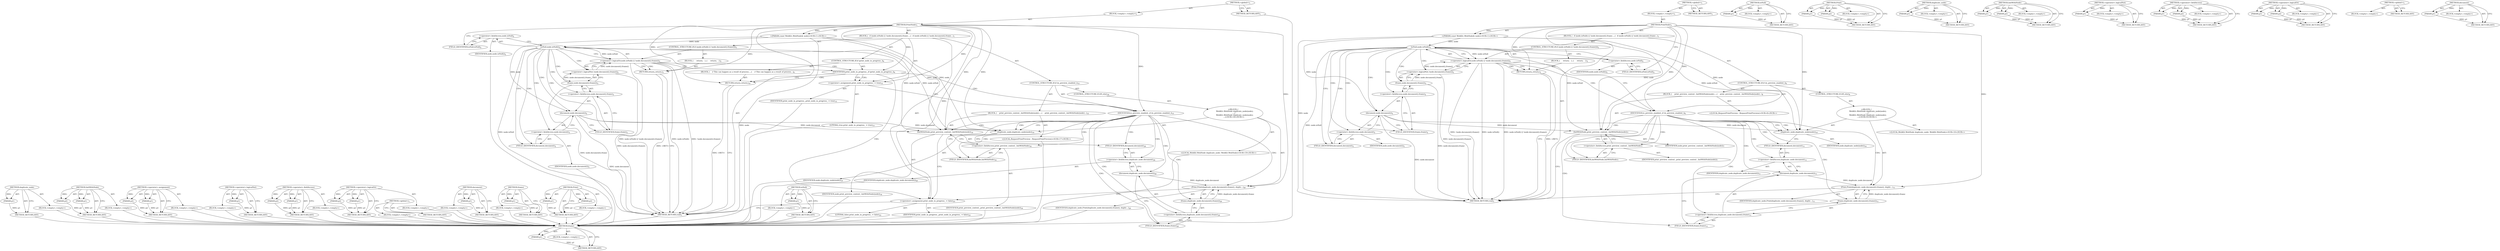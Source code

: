digraph "document" {
vulnerable_87 [label=<(METHOD,frame)>];
vulnerable_88 [label=<(PARAM,p1)>];
vulnerable_89 [label=<(BLOCK,&lt;empty&gt;,&lt;empty&gt;)>];
vulnerable_90 [label=<(METHOD_RETURN,ANY)>];
vulnerable_6 [label=<(METHOD,&lt;global&gt;)<SUB>1</SUB>>];
vulnerable_7 [label=<(BLOCK,&lt;empty&gt;,&lt;empty&gt;)<SUB>1</SUB>>];
vulnerable_8 [label=<(METHOD,PrintNode)<SUB>1</SUB>>];
vulnerable_9 [label="<(PARAM,const WebKit::WebNode&amp; node)<SUB>1</SUB>>"];
vulnerable_10 [label=<(BLOCK,{
  if (node.isNull() || !node.document().frame...,{
  if (node.isNull() || !node.document().frame...)<SUB>1</SUB>>];
vulnerable_11 [label=<(CONTROL_STRUCTURE,IF,if (node.isNull() || !node.document().frame()))<SUB>2</SUB>>];
vulnerable_12 [label=<(&lt;operator&gt;.logicalOr,node.isNull() || !node.document().frame())<SUB>2</SUB>>];
vulnerable_13 [label=<(isNull,node.isNull())<SUB>2</SUB>>];
vulnerable_14 [label=<(&lt;operator&gt;.fieldAccess,node.isNull)<SUB>2</SUB>>];
vulnerable_15 [label=<(IDENTIFIER,node,node.isNull())<SUB>2</SUB>>];
vulnerable_16 [label=<(FIELD_IDENTIFIER,isNull,isNull)<SUB>2</SUB>>];
vulnerable_17 [label=<(&lt;operator&gt;.logicalNot,!node.document().frame())<SUB>2</SUB>>];
vulnerable_18 [label=<(frame,node.document().frame())<SUB>2</SUB>>];
vulnerable_19 [label=<(&lt;operator&gt;.fieldAccess,node.document().frame)<SUB>2</SUB>>];
vulnerable_20 [label=<(document,node.document())<SUB>2</SUB>>];
vulnerable_21 [label=<(&lt;operator&gt;.fieldAccess,node.document)<SUB>2</SUB>>];
vulnerable_22 [label=<(IDENTIFIER,node,node.document())<SUB>2</SUB>>];
vulnerable_23 [label=<(FIELD_IDENTIFIER,document,document)<SUB>2</SUB>>];
vulnerable_24 [label=<(FIELD_IDENTIFIER,frame,frame)<SUB>2</SUB>>];
vulnerable_25 [label=<(BLOCK,{
     return;
   },{
     return;
   })<SUB>2</SUB>>];
vulnerable_26 [label=<(RETURN,return;,return;)<SUB>3</SUB>>];
vulnerable_27 [label=<(CONTROL_STRUCTURE,IF,if (is_preview_enabled_))<SUB>6</SUB>>];
vulnerable_28 [label=<(IDENTIFIER,is_preview_enabled_,if (is_preview_enabled_))<SUB>6</SUB>>];
vulnerable_29 [label=<(BLOCK,{
    print_preview_context_.InitWithNode(node)...,{
    print_preview_context_.InitWithNode(node)...)<SUB>6</SUB>>];
vulnerable_30 [label=<(InitWithNode,print_preview_context_.InitWithNode(node))<SUB>7</SUB>>];
vulnerable_31 [label=<(&lt;operator&gt;.fieldAccess,print_preview_context_.InitWithNode)<SUB>7</SUB>>];
vulnerable_32 [label=<(IDENTIFIER,print_preview_context_,print_preview_context_.InitWithNode(node))<SUB>7</SUB>>];
vulnerable_33 [label=<(FIELD_IDENTIFIER,InitWithNode,InitWithNode)<SUB>7</SUB>>];
vulnerable_34 [label=<(IDENTIFIER,node,print_preview_context_.InitWithNode(node))<SUB>7</SUB>>];
vulnerable_35 [label="<(LOCAL,RequestPrintPreview : RequestPrintPreview)<SUB>8</SUB>>"];
vulnerable_36 [label=<(CONTROL_STRUCTURE,ELSE,else)<SUB>9</SUB>>];
vulnerable_37 [label="<(BLOCK,{
     WebKit::WebNode duplicate_node(node);
  ...,{
     WebKit::WebNode duplicate_node(node);
  ...)<SUB>9</SUB>>"];
vulnerable_38 [label="<(LOCAL,WebKit.WebNode duplicate_node: WebKit.WebNode)<SUB>10</SUB>>"];
vulnerable_39 [label=<(duplicate_node,duplicate_node(node))<SUB>10</SUB>>];
vulnerable_40 [label=<(IDENTIFIER,node,duplicate_node(node))<SUB>10</SUB>>];
vulnerable_41 [label=<(Print,Print(duplicate_node.document().frame(), duplic...)<SUB>11</SUB>>];
vulnerable_42 [label=<(frame,duplicate_node.document().frame())<SUB>11</SUB>>];
vulnerable_43 [label=<(&lt;operator&gt;.fieldAccess,duplicate_node.document().frame)<SUB>11</SUB>>];
vulnerable_44 [label=<(document,duplicate_node.document())<SUB>11</SUB>>];
vulnerable_45 [label=<(&lt;operator&gt;.fieldAccess,duplicate_node.document)<SUB>11</SUB>>];
vulnerable_46 [label=<(IDENTIFIER,duplicate_node,duplicate_node.document())<SUB>11</SUB>>];
vulnerable_47 [label=<(FIELD_IDENTIFIER,document,document)<SUB>11</SUB>>];
vulnerable_48 [label=<(FIELD_IDENTIFIER,frame,frame)<SUB>11</SUB>>];
vulnerable_49 [label=<(IDENTIFIER,duplicate_node,Print(duplicate_node.document().frame(), duplic...)<SUB>11</SUB>>];
vulnerable_50 [label=<(METHOD_RETURN,void)<SUB>1</SUB>>];
vulnerable_52 [label=<(METHOD_RETURN,ANY)<SUB>1</SUB>>];
vulnerable_74 [label=<(METHOD,isNull)>];
vulnerable_75 [label=<(PARAM,p1)>];
vulnerable_76 [label=<(BLOCK,&lt;empty&gt;,&lt;empty&gt;)>];
vulnerable_77 [label=<(METHOD_RETURN,ANY)>];
vulnerable_104 [label=<(METHOD,Print)>];
vulnerable_105 [label=<(PARAM,p1)>];
vulnerable_106 [label=<(PARAM,p2)>];
vulnerable_107 [label=<(BLOCK,&lt;empty&gt;,&lt;empty&gt;)>];
vulnerable_108 [label=<(METHOD_RETURN,ANY)>];
vulnerable_100 [label=<(METHOD,duplicate_node)>];
vulnerable_101 [label=<(PARAM,p1)>];
vulnerable_102 [label=<(BLOCK,&lt;empty&gt;,&lt;empty&gt;)>];
vulnerable_103 [label=<(METHOD_RETURN,ANY)>];
vulnerable_95 [label=<(METHOD,InitWithNode)>];
vulnerable_96 [label=<(PARAM,p1)>];
vulnerable_97 [label=<(PARAM,p2)>];
vulnerable_98 [label=<(BLOCK,&lt;empty&gt;,&lt;empty&gt;)>];
vulnerable_99 [label=<(METHOD_RETURN,ANY)>];
vulnerable_83 [label=<(METHOD,&lt;operator&gt;.logicalNot)>];
vulnerable_84 [label=<(PARAM,p1)>];
vulnerable_85 [label=<(BLOCK,&lt;empty&gt;,&lt;empty&gt;)>];
vulnerable_86 [label=<(METHOD_RETURN,ANY)>];
vulnerable_78 [label=<(METHOD,&lt;operator&gt;.fieldAccess)>];
vulnerable_79 [label=<(PARAM,p1)>];
vulnerable_80 [label=<(PARAM,p2)>];
vulnerable_81 [label=<(BLOCK,&lt;empty&gt;,&lt;empty&gt;)>];
vulnerable_82 [label=<(METHOD_RETURN,ANY)>];
vulnerable_69 [label=<(METHOD,&lt;operator&gt;.logicalOr)>];
vulnerable_70 [label=<(PARAM,p1)>];
vulnerable_71 [label=<(PARAM,p2)>];
vulnerable_72 [label=<(BLOCK,&lt;empty&gt;,&lt;empty&gt;)>];
vulnerable_73 [label=<(METHOD_RETURN,ANY)>];
vulnerable_63 [label=<(METHOD,&lt;global&gt;)<SUB>1</SUB>>];
vulnerable_64 [label=<(BLOCK,&lt;empty&gt;,&lt;empty&gt;)>];
vulnerable_65 [label=<(METHOD_RETURN,ANY)>];
vulnerable_91 [label=<(METHOD,document)>];
vulnerable_92 [label=<(PARAM,p1)>];
vulnerable_93 [label=<(BLOCK,&lt;empty&gt;,&lt;empty&gt;)>];
vulnerable_94 [label=<(METHOD_RETURN,ANY)>];
fixed_99 [label=<(METHOD,frame)>];
fixed_100 [label=<(PARAM,p1)>];
fixed_101 [label=<(BLOCK,&lt;empty&gt;,&lt;empty&gt;)>];
fixed_102 [label=<(METHOD_RETURN,ANY)>];
fixed_121 [label=<(METHOD,Print)>];
fixed_122 [label=<(PARAM,p1)>];
fixed_123 [label=<(PARAM,p2)>];
fixed_124 [label=<(BLOCK,&lt;empty&gt;,&lt;empty&gt;)>];
fixed_125 [label=<(METHOD_RETURN,ANY)>];
fixed_6 [label=<(METHOD,&lt;global&gt;)<SUB>1</SUB>>];
fixed_7 [label=<(BLOCK,&lt;empty&gt;,&lt;empty&gt;)<SUB>1</SUB>>];
fixed_8 [label=<(METHOD,PrintNode)<SUB>1</SUB>>];
fixed_9 [label="<(PARAM,const WebKit::WebNode&amp; node)<SUB>1</SUB>>"];
fixed_10 [label=<(BLOCK,{
  if (node.isNull() || !node.document().frame...,{
  if (node.isNull() || !node.document().frame...)<SUB>1</SUB>>];
fixed_11 [label=<(CONTROL_STRUCTURE,IF,if (node.isNull() || !node.document().frame()))<SUB>2</SUB>>];
fixed_12 [label=<(&lt;operator&gt;.logicalOr,node.isNull() || !node.document().frame())<SUB>2</SUB>>];
fixed_13 [label=<(isNull,node.isNull())<SUB>2</SUB>>];
fixed_14 [label=<(&lt;operator&gt;.fieldAccess,node.isNull)<SUB>2</SUB>>];
fixed_15 [label=<(IDENTIFIER,node,node.isNull())<SUB>2</SUB>>];
fixed_16 [label=<(FIELD_IDENTIFIER,isNull,isNull)<SUB>2</SUB>>];
fixed_17 [label=<(&lt;operator&gt;.logicalNot,!node.document().frame())<SUB>2</SUB>>];
fixed_18 [label=<(frame,node.document().frame())<SUB>2</SUB>>];
fixed_19 [label=<(&lt;operator&gt;.fieldAccess,node.document().frame)<SUB>2</SUB>>];
fixed_20 [label=<(document,node.document())<SUB>2</SUB>>];
fixed_21 [label=<(&lt;operator&gt;.fieldAccess,node.document)<SUB>2</SUB>>];
fixed_22 [label=<(IDENTIFIER,node,node.document())<SUB>2</SUB>>];
fixed_23 [label=<(FIELD_IDENTIFIER,document,document)<SUB>2</SUB>>];
fixed_24 [label=<(FIELD_IDENTIFIER,frame,frame)<SUB>2</SUB>>];
fixed_25 [label=<(BLOCK,{
     return;
   },{
     return;
   })<SUB>2</SUB>>];
fixed_26 [label=<(RETURN,return;,return;)<SUB>3</SUB>>];
fixed_27 [label=<(CONTROL_STRUCTURE,IF,if (print_node_in_progress_))<SUB>6</SUB>>];
fixed_28 [label=<(IDENTIFIER,print_node_in_progress_,if (print_node_in_progress_))<SUB>6</SUB>>];
fixed_29 [label=<(BLOCK,{
    // This can happen as a result of process...,{
    // This can happen as a result of process...)<SUB>6</SUB>>];
fixed_30 [label=<(RETURN,return;,return;)<SUB>10</SUB>>];
fixed_31 [label=<(&lt;operator&gt;.assignment,print_node_in_progress_ = true)<SUB>13</SUB>>];
fixed_32 [label=<(IDENTIFIER,print_node_in_progress_,print_node_in_progress_ = true)<SUB>13</SUB>>];
fixed_33 [label=<(LITERAL,true,print_node_in_progress_ = true)<SUB>13</SUB>>];
fixed_34 [label=<(CONTROL_STRUCTURE,IF,if (is_preview_enabled_))<SUB>15</SUB>>];
fixed_35 [label=<(IDENTIFIER,is_preview_enabled_,if (is_preview_enabled_))<SUB>15</SUB>>];
fixed_36 [label=<(BLOCK,{
    print_preview_context_.InitWithNode(node)...,{
    print_preview_context_.InitWithNode(node)...)<SUB>15</SUB>>];
fixed_37 [label=<(InitWithNode,print_preview_context_.InitWithNode(node))<SUB>16</SUB>>];
fixed_38 [label=<(&lt;operator&gt;.fieldAccess,print_preview_context_.InitWithNode)<SUB>16</SUB>>];
fixed_39 [label=<(IDENTIFIER,print_preview_context_,print_preview_context_.InitWithNode(node))<SUB>16</SUB>>];
fixed_40 [label=<(FIELD_IDENTIFIER,InitWithNode,InitWithNode)<SUB>16</SUB>>];
fixed_41 [label=<(IDENTIFIER,node,print_preview_context_.InitWithNode(node))<SUB>16</SUB>>];
fixed_42 [label="<(LOCAL,RequestPrintPreview : RequestPrintPreview)<SUB>17</SUB>>"];
fixed_43 [label=<(CONTROL_STRUCTURE,ELSE,else)<SUB>18</SUB>>];
fixed_44 [label="<(BLOCK,{
     WebKit::WebNode duplicate_node(node);
  ...,{
     WebKit::WebNode duplicate_node(node);
  ...)<SUB>18</SUB>>"];
fixed_45 [label="<(LOCAL,WebKit.WebNode duplicate_node: WebKit.WebNode)<SUB>19</SUB>>"];
fixed_46 [label=<(duplicate_node,duplicate_node(node))<SUB>19</SUB>>];
fixed_47 [label=<(IDENTIFIER,node,duplicate_node(node))<SUB>19</SUB>>];
fixed_48 [label=<(Print,Print(duplicate_node.document().frame(), duplic...)<SUB>20</SUB>>];
fixed_49 [label=<(frame,duplicate_node.document().frame())<SUB>20</SUB>>];
fixed_50 [label=<(&lt;operator&gt;.fieldAccess,duplicate_node.document().frame)<SUB>20</SUB>>];
fixed_51 [label=<(document,duplicate_node.document())<SUB>20</SUB>>];
fixed_52 [label=<(&lt;operator&gt;.fieldAccess,duplicate_node.document)<SUB>20</SUB>>];
fixed_53 [label=<(IDENTIFIER,duplicate_node,duplicate_node.document())<SUB>20</SUB>>];
fixed_54 [label=<(FIELD_IDENTIFIER,document,document)<SUB>20</SUB>>];
fixed_55 [label=<(FIELD_IDENTIFIER,frame,frame)<SUB>20</SUB>>];
fixed_56 [label=<(IDENTIFIER,duplicate_node,Print(duplicate_node.document().frame(), duplic...)<SUB>20</SUB>>];
fixed_57 [label=<(&lt;operator&gt;.assignment,print_node_in_progress_ = false)<SUB>23</SUB>>];
fixed_58 [label=<(IDENTIFIER,print_node_in_progress_,print_node_in_progress_ = false)<SUB>23</SUB>>];
fixed_59 [label=<(LITERAL,false,print_node_in_progress_ = false)<SUB>23</SUB>>];
fixed_60 [label=<(METHOD_RETURN,void)<SUB>1</SUB>>];
fixed_62 [label=<(METHOD_RETURN,ANY)<SUB>1</SUB>>];
fixed_86 [label=<(METHOD,isNull)>];
fixed_87 [label=<(PARAM,p1)>];
fixed_88 [label=<(BLOCK,&lt;empty&gt;,&lt;empty&gt;)>];
fixed_89 [label=<(METHOD_RETURN,ANY)>];
fixed_117 [label=<(METHOD,duplicate_node)>];
fixed_118 [label=<(PARAM,p1)>];
fixed_119 [label=<(BLOCK,&lt;empty&gt;,&lt;empty&gt;)>];
fixed_120 [label=<(METHOD_RETURN,ANY)>];
fixed_112 [label=<(METHOD,InitWithNode)>];
fixed_113 [label=<(PARAM,p1)>];
fixed_114 [label=<(PARAM,p2)>];
fixed_115 [label=<(BLOCK,&lt;empty&gt;,&lt;empty&gt;)>];
fixed_116 [label=<(METHOD_RETURN,ANY)>];
fixed_107 [label=<(METHOD,&lt;operator&gt;.assignment)>];
fixed_108 [label=<(PARAM,p1)>];
fixed_109 [label=<(PARAM,p2)>];
fixed_110 [label=<(BLOCK,&lt;empty&gt;,&lt;empty&gt;)>];
fixed_111 [label=<(METHOD_RETURN,ANY)>];
fixed_95 [label=<(METHOD,&lt;operator&gt;.logicalNot)>];
fixed_96 [label=<(PARAM,p1)>];
fixed_97 [label=<(BLOCK,&lt;empty&gt;,&lt;empty&gt;)>];
fixed_98 [label=<(METHOD_RETURN,ANY)>];
fixed_90 [label=<(METHOD,&lt;operator&gt;.fieldAccess)>];
fixed_91 [label=<(PARAM,p1)>];
fixed_92 [label=<(PARAM,p2)>];
fixed_93 [label=<(BLOCK,&lt;empty&gt;,&lt;empty&gt;)>];
fixed_94 [label=<(METHOD_RETURN,ANY)>];
fixed_81 [label=<(METHOD,&lt;operator&gt;.logicalOr)>];
fixed_82 [label=<(PARAM,p1)>];
fixed_83 [label=<(PARAM,p2)>];
fixed_84 [label=<(BLOCK,&lt;empty&gt;,&lt;empty&gt;)>];
fixed_85 [label=<(METHOD_RETURN,ANY)>];
fixed_75 [label=<(METHOD,&lt;global&gt;)<SUB>1</SUB>>];
fixed_76 [label=<(BLOCK,&lt;empty&gt;,&lt;empty&gt;)>];
fixed_77 [label=<(METHOD_RETURN,ANY)>];
fixed_103 [label=<(METHOD,document)>];
fixed_104 [label=<(PARAM,p1)>];
fixed_105 [label=<(BLOCK,&lt;empty&gt;,&lt;empty&gt;)>];
fixed_106 [label=<(METHOD_RETURN,ANY)>];
vulnerable_87 -> vulnerable_88  [key=0, label="AST: "];
vulnerable_87 -> vulnerable_88  [key=1, label="DDG: "];
vulnerable_87 -> vulnerable_89  [key=0, label="AST: "];
vulnerable_87 -> vulnerable_90  [key=0, label="AST: "];
vulnerable_87 -> vulnerable_90  [key=1, label="CFG: "];
vulnerable_88 -> vulnerable_90  [key=0, label="DDG: p1"];
vulnerable_6 -> vulnerable_7  [key=0, label="AST: "];
vulnerable_6 -> vulnerable_52  [key=0, label="AST: "];
vulnerable_6 -> vulnerable_52  [key=1, label="CFG: "];
vulnerable_7 -> vulnerable_8  [key=0, label="AST: "];
vulnerable_8 -> vulnerable_9  [key=0, label="AST: "];
vulnerable_8 -> vulnerable_9  [key=1, label="DDG: "];
vulnerable_8 -> vulnerable_10  [key=0, label="AST: "];
vulnerable_8 -> vulnerable_50  [key=0, label="AST: "];
vulnerable_8 -> vulnerable_16  [key=0, label="CFG: "];
vulnerable_8 -> vulnerable_28  [key=0, label="DDG: "];
vulnerable_8 -> vulnerable_26  [key=0, label="DDG: "];
vulnerable_8 -> vulnerable_30  [key=0, label="DDG: "];
vulnerable_8 -> vulnerable_39  [key=0, label="DDG: "];
vulnerable_8 -> vulnerable_41  [key=0, label="DDG: "];
vulnerable_9 -> vulnerable_50  [key=0, label="DDG: node"];
vulnerable_9 -> vulnerable_13  [key=0, label="DDG: node"];
vulnerable_9 -> vulnerable_30  [key=0, label="DDG: node"];
vulnerable_9 -> vulnerable_39  [key=0, label="DDG: node"];
vulnerable_9 -> vulnerable_20  [key=0, label="DDG: node"];
vulnerable_10 -> vulnerable_11  [key=0, label="AST: "];
vulnerable_10 -> vulnerable_27  [key=0, label="AST: "];
vulnerable_11 -> vulnerable_12  [key=0, label="AST: "];
vulnerable_11 -> vulnerable_25  [key=0, label="AST: "];
vulnerable_12 -> vulnerable_13  [key=0, label="AST: "];
vulnerable_12 -> vulnerable_17  [key=0, label="AST: "];
vulnerable_12 -> vulnerable_26  [key=0, label="CFG: "];
vulnerable_12 -> vulnerable_26  [key=1, label="CDG: "];
vulnerable_12 -> vulnerable_28  [key=0, label="CFG: "];
vulnerable_12 -> vulnerable_28  [key=1, label="CDG: "];
vulnerable_12 -> vulnerable_50  [key=0, label="DDG: node.isNull()"];
vulnerable_12 -> vulnerable_50  [key=1, label="DDG: !node.document().frame()"];
vulnerable_12 -> vulnerable_50  [key=2, label="DDG: node.isNull() || !node.document().frame()"];
vulnerable_13 -> vulnerable_14  [key=0, label="AST: "];
vulnerable_13 -> vulnerable_12  [key=0, label="CFG: "];
vulnerable_13 -> vulnerable_12  [key=1, label="DDG: node.isNull"];
vulnerable_13 -> vulnerable_23  [key=0, label="CFG: "];
vulnerable_13 -> vulnerable_23  [key=1, label="CDG: "];
vulnerable_13 -> vulnerable_50  [key=0, label="DDG: node.isNull"];
vulnerable_13 -> vulnerable_30  [key=0, label="DDG: node.isNull"];
vulnerable_13 -> vulnerable_39  [key=0, label="DDG: node.isNull"];
vulnerable_13 -> vulnerable_24  [key=0, label="CDG: "];
vulnerable_13 -> vulnerable_17  [key=0, label="CDG: "];
vulnerable_13 -> vulnerable_21  [key=0, label="CDG: "];
vulnerable_13 -> vulnerable_19  [key=0, label="CDG: "];
vulnerable_13 -> vulnerable_20  [key=0, label="CDG: "];
vulnerable_13 -> vulnerable_18  [key=0, label="CDG: "];
vulnerable_14 -> vulnerable_15  [key=0, label="AST: "];
vulnerable_14 -> vulnerable_16  [key=0, label="AST: "];
vulnerable_14 -> vulnerable_13  [key=0, label="CFG: "];
vulnerable_16 -> vulnerable_14  [key=0, label="CFG: "];
vulnerable_17 -> vulnerable_18  [key=0, label="AST: "];
vulnerable_17 -> vulnerable_12  [key=0, label="CFG: "];
vulnerable_17 -> vulnerable_12  [key=1, label="DDG: node.document().frame()"];
vulnerable_17 -> vulnerable_50  [key=0, label="DDG: node.document().frame()"];
vulnerable_18 -> vulnerable_19  [key=0, label="AST: "];
vulnerable_18 -> vulnerable_17  [key=0, label="CFG: "];
vulnerable_18 -> vulnerable_17  [key=1, label="DDG: node.document().frame"];
vulnerable_18 -> vulnerable_50  [key=0, label="DDG: node.document().frame"];
vulnerable_19 -> vulnerable_20  [key=0, label="AST: "];
vulnerable_19 -> vulnerable_24  [key=0, label="AST: "];
vulnerable_19 -> vulnerable_18  [key=0, label="CFG: "];
vulnerable_20 -> vulnerable_21  [key=0, label="AST: "];
vulnerable_20 -> vulnerable_24  [key=0, label="CFG: "];
vulnerable_20 -> vulnerable_50  [key=0, label="DDG: node.document"];
vulnerable_20 -> vulnerable_30  [key=0, label="DDG: node.document"];
vulnerable_20 -> vulnerable_39  [key=0, label="DDG: node.document"];
vulnerable_21 -> vulnerable_22  [key=0, label="AST: "];
vulnerable_21 -> vulnerable_23  [key=0, label="AST: "];
vulnerable_21 -> vulnerable_20  [key=0, label="CFG: "];
vulnerable_23 -> vulnerable_21  [key=0, label="CFG: "];
vulnerable_24 -> vulnerable_19  [key=0, label="CFG: "];
vulnerable_25 -> vulnerable_26  [key=0, label="AST: "];
vulnerable_26 -> vulnerable_50  [key=0, label="CFG: "];
vulnerable_26 -> vulnerable_50  [key=1, label="DDG: &lt;RET&gt;"];
vulnerable_27 -> vulnerable_28  [key=0, label="AST: "];
vulnerable_27 -> vulnerable_29  [key=0, label="AST: "];
vulnerable_27 -> vulnerable_36  [key=0, label="AST: "];
vulnerable_28 -> vulnerable_33  [key=0, label="CFG: "];
vulnerable_28 -> vulnerable_33  [key=1, label="CDG: "];
vulnerable_28 -> vulnerable_39  [key=0, label="CFG: "];
vulnerable_28 -> vulnerable_39  [key=1, label="CDG: "];
vulnerable_28 -> vulnerable_47  [key=0, label="CDG: "];
vulnerable_28 -> vulnerable_30  [key=0, label="CDG: "];
vulnerable_28 -> vulnerable_48  [key=0, label="CDG: "];
vulnerable_28 -> vulnerable_42  [key=0, label="CDG: "];
vulnerable_28 -> vulnerable_41  [key=0, label="CDG: "];
vulnerable_28 -> vulnerable_45  [key=0, label="CDG: "];
vulnerable_28 -> vulnerable_44  [key=0, label="CDG: "];
vulnerable_28 -> vulnerable_31  [key=0, label="CDG: "];
vulnerable_28 -> vulnerable_43  [key=0, label="CDG: "];
vulnerable_29 -> vulnerable_30  [key=0, label="AST: "];
vulnerable_29 -> vulnerable_35  [key=0, label="AST: "];
vulnerable_30 -> vulnerable_31  [key=0, label="AST: "];
vulnerable_30 -> vulnerable_34  [key=0, label="AST: "];
vulnerable_30 -> vulnerable_50  [key=0, label="CFG: "];
vulnerable_31 -> vulnerable_32  [key=0, label="AST: "];
vulnerable_31 -> vulnerable_33  [key=0, label="AST: "];
vulnerable_31 -> vulnerable_30  [key=0, label="CFG: "];
vulnerable_33 -> vulnerable_31  [key=0, label="CFG: "];
vulnerable_36 -> vulnerable_37  [key=0, label="AST: "];
vulnerable_37 -> vulnerable_38  [key=0, label="AST: "];
vulnerable_37 -> vulnerable_39  [key=0, label="AST: "];
vulnerable_37 -> vulnerable_41  [key=0, label="AST: "];
vulnerable_39 -> vulnerable_40  [key=0, label="AST: "];
vulnerable_39 -> vulnerable_47  [key=0, label="CFG: "];
vulnerable_41 -> vulnerable_42  [key=0, label="AST: "];
vulnerable_41 -> vulnerable_49  [key=0, label="AST: "];
vulnerable_41 -> vulnerable_50  [key=0, label="CFG: "];
vulnerable_42 -> vulnerable_43  [key=0, label="AST: "];
vulnerable_42 -> vulnerable_41  [key=0, label="CFG: "];
vulnerable_42 -> vulnerable_41  [key=1, label="DDG: duplicate_node.document().frame"];
vulnerable_43 -> vulnerable_44  [key=0, label="AST: "];
vulnerable_43 -> vulnerable_48  [key=0, label="AST: "];
vulnerable_43 -> vulnerable_42  [key=0, label="CFG: "];
vulnerable_44 -> vulnerable_45  [key=0, label="AST: "];
vulnerable_44 -> vulnerable_48  [key=0, label="CFG: "];
vulnerable_44 -> vulnerable_41  [key=0, label="DDG: duplicate_node.document"];
vulnerable_45 -> vulnerable_46  [key=0, label="AST: "];
vulnerable_45 -> vulnerable_47  [key=0, label="AST: "];
vulnerable_45 -> vulnerable_44  [key=0, label="CFG: "];
vulnerable_47 -> vulnerable_45  [key=0, label="CFG: "];
vulnerable_48 -> vulnerable_43  [key=0, label="CFG: "];
vulnerable_74 -> vulnerable_75  [key=0, label="AST: "];
vulnerable_74 -> vulnerable_75  [key=1, label="DDG: "];
vulnerable_74 -> vulnerable_76  [key=0, label="AST: "];
vulnerable_74 -> vulnerable_77  [key=0, label="AST: "];
vulnerable_74 -> vulnerable_77  [key=1, label="CFG: "];
vulnerable_75 -> vulnerable_77  [key=0, label="DDG: p1"];
vulnerable_104 -> vulnerable_105  [key=0, label="AST: "];
vulnerable_104 -> vulnerable_105  [key=1, label="DDG: "];
vulnerable_104 -> vulnerable_107  [key=0, label="AST: "];
vulnerable_104 -> vulnerable_106  [key=0, label="AST: "];
vulnerable_104 -> vulnerable_106  [key=1, label="DDG: "];
vulnerable_104 -> vulnerable_108  [key=0, label="AST: "];
vulnerable_104 -> vulnerable_108  [key=1, label="CFG: "];
vulnerable_105 -> vulnerable_108  [key=0, label="DDG: p1"];
vulnerable_106 -> vulnerable_108  [key=0, label="DDG: p2"];
vulnerable_100 -> vulnerable_101  [key=0, label="AST: "];
vulnerable_100 -> vulnerable_101  [key=1, label="DDG: "];
vulnerable_100 -> vulnerable_102  [key=0, label="AST: "];
vulnerable_100 -> vulnerable_103  [key=0, label="AST: "];
vulnerable_100 -> vulnerable_103  [key=1, label="CFG: "];
vulnerable_101 -> vulnerable_103  [key=0, label="DDG: p1"];
vulnerable_95 -> vulnerable_96  [key=0, label="AST: "];
vulnerable_95 -> vulnerable_96  [key=1, label="DDG: "];
vulnerable_95 -> vulnerable_98  [key=0, label="AST: "];
vulnerable_95 -> vulnerable_97  [key=0, label="AST: "];
vulnerable_95 -> vulnerable_97  [key=1, label="DDG: "];
vulnerable_95 -> vulnerable_99  [key=0, label="AST: "];
vulnerable_95 -> vulnerable_99  [key=1, label="CFG: "];
vulnerable_96 -> vulnerable_99  [key=0, label="DDG: p1"];
vulnerable_97 -> vulnerable_99  [key=0, label="DDG: p2"];
vulnerable_83 -> vulnerable_84  [key=0, label="AST: "];
vulnerable_83 -> vulnerable_84  [key=1, label="DDG: "];
vulnerable_83 -> vulnerable_85  [key=0, label="AST: "];
vulnerable_83 -> vulnerable_86  [key=0, label="AST: "];
vulnerable_83 -> vulnerable_86  [key=1, label="CFG: "];
vulnerable_84 -> vulnerable_86  [key=0, label="DDG: p1"];
vulnerable_78 -> vulnerable_79  [key=0, label="AST: "];
vulnerable_78 -> vulnerable_79  [key=1, label="DDG: "];
vulnerable_78 -> vulnerable_81  [key=0, label="AST: "];
vulnerable_78 -> vulnerable_80  [key=0, label="AST: "];
vulnerable_78 -> vulnerable_80  [key=1, label="DDG: "];
vulnerable_78 -> vulnerable_82  [key=0, label="AST: "];
vulnerable_78 -> vulnerable_82  [key=1, label="CFG: "];
vulnerable_79 -> vulnerable_82  [key=0, label="DDG: p1"];
vulnerable_80 -> vulnerable_82  [key=0, label="DDG: p2"];
vulnerable_69 -> vulnerable_70  [key=0, label="AST: "];
vulnerable_69 -> vulnerable_70  [key=1, label="DDG: "];
vulnerable_69 -> vulnerable_72  [key=0, label="AST: "];
vulnerable_69 -> vulnerable_71  [key=0, label="AST: "];
vulnerable_69 -> vulnerable_71  [key=1, label="DDG: "];
vulnerable_69 -> vulnerable_73  [key=0, label="AST: "];
vulnerable_69 -> vulnerable_73  [key=1, label="CFG: "];
vulnerable_70 -> vulnerable_73  [key=0, label="DDG: p1"];
vulnerable_71 -> vulnerable_73  [key=0, label="DDG: p2"];
vulnerable_63 -> vulnerable_64  [key=0, label="AST: "];
vulnerable_63 -> vulnerable_65  [key=0, label="AST: "];
vulnerable_63 -> vulnerable_65  [key=1, label="CFG: "];
vulnerable_91 -> vulnerable_92  [key=0, label="AST: "];
vulnerable_91 -> vulnerable_92  [key=1, label="DDG: "];
vulnerable_91 -> vulnerable_93  [key=0, label="AST: "];
vulnerable_91 -> vulnerable_94  [key=0, label="AST: "];
vulnerable_91 -> vulnerable_94  [key=1, label="CFG: "];
vulnerable_92 -> vulnerable_94  [key=0, label="DDG: p1"];
fixed_99 -> fixed_100  [key=0, label="AST: "];
fixed_99 -> fixed_100  [key=1, label="DDG: "];
fixed_99 -> fixed_101  [key=0, label="AST: "];
fixed_99 -> fixed_102  [key=0, label="AST: "];
fixed_99 -> fixed_102  [key=1, label="CFG: "];
fixed_100 -> fixed_102  [key=0, label="DDG: p1"];
fixed_101 -> vulnerable_87  [key=0];
fixed_102 -> vulnerable_87  [key=0];
fixed_121 -> fixed_122  [key=0, label="AST: "];
fixed_121 -> fixed_122  [key=1, label="DDG: "];
fixed_121 -> fixed_124  [key=0, label="AST: "];
fixed_121 -> fixed_123  [key=0, label="AST: "];
fixed_121 -> fixed_123  [key=1, label="DDG: "];
fixed_121 -> fixed_125  [key=0, label="AST: "];
fixed_121 -> fixed_125  [key=1, label="CFG: "];
fixed_122 -> fixed_125  [key=0, label="DDG: p1"];
fixed_123 -> fixed_125  [key=0, label="DDG: p2"];
fixed_124 -> vulnerable_87  [key=0];
fixed_125 -> vulnerable_87  [key=0];
fixed_6 -> fixed_7  [key=0, label="AST: "];
fixed_6 -> fixed_62  [key=0, label="AST: "];
fixed_6 -> fixed_62  [key=1, label="CFG: "];
fixed_7 -> fixed_8  [key=0, label="AST: "];
fixed_8 -> fixed_9  [key=0, label="AST: "];
fixed_8 -> fixed_9  [key=1, label="DDG: "];
fixed_8 -> fixed_10  [key=0, label="AST: "];
fixed_8 -> fixed_60  [key=0, label="AST: "];
fixed_8 -> fixed_16  [key=0, label="CFG: "];
fixed_8 -> fixed_31  [key=0, label="DDG: "];
fixed_8 -> fixed_57  [key=0, label="DDG: "];
fixed_8 -> fixed_28  [key=0, label="DDG: "];
fixed_8 -> fixed_35  [key=0, label="DDG: "];
fixed_8 -> fixed_26  [key=0, label="DDG: "];
fixed_8 -> fixed_30  [key=0, label="DDG: "];
fixed_8 -> fixed_37  [key=0, label="DDG: "];
fixed_8 -> fixed_46  [key=0, label="DDG: "];
fixed_8 -> fixed_48  [key=0, label="DDG: "];
fixed_9 -> fixed_60  [key=0, label="DDG: node"];
fixed_9 -> fixed_13  [key=0, label="DDG: node"];
fixed_9 -> fixed_37  [key=0, label="DDG: node"];
fixed_9 -> fixed_46  [key=0, label="DDG: node"];
fixed_9 -> fixed_20  [key=0, label="DDG: node"];
fixed_10 -> fixed_11  [key=0, label="AST: "];
fixed_10 -> fixed_27  [key=0, label="AST: "];
fixed_10 -> fixed_31  [key=0, label="AST: "];
fixed_10 -> fixed_34  [key=0, label="AST: "];
fixed_10 -> fixed_57  [key=0, label="AST: "];
fixed_11 -> fixed_12  [key=0, label="AST: "];
fixed_11 -> fixed_25  [key=0, label="AST: "];
fixed_12 -> fixed_13  [key=0, label="AST: "];
fixed_12 -> fixed_17  [key=0, label="AST: "];
fixed_12 -> fixed_26  [key=0, label="CFG: "];
fixed_12 -> fixed_26  [key=1, label="CDG: "];
fixed_12 -> fixed_28  [key=0, label="CFG: "];
fixed_12 -> fixed_28  [key=1, label="CDG: "];
fixed_12 -> fixed_60  [key=0, label="DDG: node.isNull()"];
fixed_12 -> fixed_60  [key=1, label="DDG: !node.document().frame()"];
fixed_12 -> fixed_60  [key=2, label="DDG: node.isNull() || !node.document().frame()"];
fixed_13 -> fixed_14  [key=0, label="AST: "];
fixed_13 -> fixed_12  [key=0, label="CFG: "];
fixed_13 -> fixed_12  [key=1, label="DDG: node.isNull"];
fixed_13 -> fixed_23  [key=0, label="CFG: "];
fixed_13 -> fixed_23  [key=1, label="CDG: "];
fixed_13 -> fixed_60  [key=0, label="DDG: node.isNull"];
fixed_13 -> fixed_37  [key=0, label="DDG: node.isNull"];
fixed_13 -> fixed_46  [key=0, label="DDG: node.isNull"];
fixed_13 -> fixed_24  [key=0, label="CDG: "];
fixed_13 -> fixed_17  [key=0, label="CDG: "];
fixed_13 -> fixed_21  [key=0, label="CDG: "];
fixed_13 -> fixed_19  [key=0, label="CDG: "];
fixed_13 -> fixed_20  [key=0, label="CDG: "];
fixed_13 -> fixed_18  [key=0, label="CDG: "];
fixed_14 -> fixed_15  [key=0, label="AST: "];
fixed_14 -> fixed_16  [key=0, label="AST: "];
fixed_14 -> fixed_13  [key=0, label="CFG: "];
fixed_15 -> vulnerable_87  [key=0];
fixed_16 -> fixed_14  [key=0, label="CFG: "];
fixed_17 -> fixed_18  [key=0, label="AST: "];
fixed_17 -> fixed_12  [key=0, label="CFG: "];
fixed_17 -> fixed_12  [key=1, label="DDG: node.document().frame()"];
fixed_17 -> fixed_60  [key=0, label="DDG: node.document().frame()"];
fixed_18 -> fixed_19  [key=0, label="AST: "];
fixed_18 -> fixed_17  [key=0, label="CFG: "];
fixed_18 -> fixed_17  [key=1, label="DDG: node.document().frame"];
fixed_18 -> fixed_60  [key=0, label="DDG: node.document().frame"];
fixed_19 -> fixed_20  [key=0, label="AST: "];
fixed_19 -> fixed_24  [key=0, label="AST: "];
fixed_19 -> fixed_18  [key=0, label="CFG: "];
fixed_20 -> fixed_21  [key=0, label="AST: "];
fixed_20 -> fixed_24  [key=0, label="CFG: "];
fixed_20 -> fixed_60  [key=0, label="DDG: node.document"];
fixed_20 -> fixed_37  [key=0, label="DDG: node.document"];
fixed_20 -> fixed_46  [key=0, label="DDG: node.document"];
fixed_21 -> fixed_22  [key=0, label="AST: "];
fixed_21 -> fixed_23  [key=0, label="AST: "];
fixed_21 -> fixed_20  [key=0, label="CFG: "];
fixed_22 -> vulnerable_87  [key=0];
fixed_23 -> fixed_21  [key=0, label="CFG: "];
fixed_24 -> fixed_19  [key=0, label="CFG: "];
fixed_25 -> fixed_26  [key=0, label="AST: "];
fixed_26 -> fixed_60  [key=0, label="CFG: "];
fixed_26 -> fixed_60  [key=1, label="DDG: &lt;RET&gt;"];
fixed_27 -> fixed_28  [key=0, label="AST: "];
fixed_27 -> fixed_29  [key=0, label="AST: "];
fixed_28 -> fixed_30  [key=0, label="CFG: "];
fixed_28 -> fixed_30  [key=1, label="CDG: "];
fixed_28 -> fixed_31  [key=0, label="CFG: "];
fixed_28 -> fixed_31  [key=1, label="CDG: "];
fixed_28 -> fixed_57  [key=0, label="CDG: "];
fixed_28 -> fixed_35  [key=0, label="CDG: "];
fixed_29 -> fixed_30  [key=0, label="AST: "];
fixed_30 -> fixed_60  [key=0, label="CFG: "];
fixed_30 -> fixed_60  [key=1, label="DDG: &lt;RET&gt;"];
fixed_31 -> fixed_32  [key=0, label="AST: "];
fixed_31 -> fixed_33  [key=0, label="AST: "];
fixed_31 -> fixed_35  [key=0, label="CFG: "];
fixed_32 -> vulnerable_87  [key=0];
fixed_33 -> vulnerable_87  [key=0];
fixed_34 -> fixed_35  [key=0, label="AST: "];
fixed_34 -> fixed_36  [key=0, label="AST: "];
fixed_34 -> fixed_43  [key=0, label="AST: "];
fixed_35 -> fixed_40  [key=0, label="CFG: "];
fixed_35 -> fixed_40  [key=1, label="CDG: "];
fixed_35 -> fixed_46  [key=0, label="CFG: "];
fixed_35 -> fixed_46  [key=1, label="CDG: "];
fixed_35 -> fixed_48  [key=0, label="CDG: "];
fixed_35 -> fixed_49  [key=0, label="CDG: "];
fixed_35 -> fixed_51  [key=0, label="CDG: "];
fixed_35 -> fixed_52  [key=0, label="CDG: "];
fixed_35 -> fixed_37  [key=0, label="CDG: "];
fixed_35 -> fixed_38  [key=0, label="CDG: "];
fixed_35 -> fixed_50  [key=0, label="CDG: "];
fixed_35 -> fixed_55  [key=0, label="CDG: "];
fixed_35 -> fixed_54  [key=0, label="CDG: "];
fixed_36 -> fixed_37  [key=0, label="AST: "];
fixed_36 -> fixed_42  [key=0, label="AST: "];
fixed_37 -> fixed_38  [key=0, label="AST: "];
fixed_37 -> fixed_41  [key=0, label="AST: "];
fixed_37 -> fixed_57  [key=0, label="CFG: "];
fixed_38 -> fixed_39  [key=0, label="AST: "];
fixed_38 -> fixed_40  [key=0, label="AST: "];
fixed_38 -> fixed_37  [key=0, label="CFG: "];
fixed_39 -> vulnerable_87  [key=0];
fixed_40 -> fixed_38  [key=0, label="CFG: "];
fixed_41 -> vulnerable_87  [key=0];
fixed_42 -> vulnerable_87  [key=0];
fixed_43 -> fixed_44  [key=0, label="AST: "];
fixed_44 -> fixed_45  [key=0, label="AST: "];
fixed_44 -> fixed_46  [key=0, label="AST: "];
fixed_44 -> fixed_48  [key=0, label="AST: "];
fixed_45 -> vulnerable_87  [key=0];
fixed_46 -> fixed_47  [key=0, label="AST: "];
fixed_46 -> fixed_54  [key=0, label="CFG: "];
fixed_47 -> vulnerable_87  [key=0];
fixed_48 -> fixed_49  [key=0, label="AST: "];
fixed_48 -> fixed_56  [key=0, label="AST: "];
fixed_48 -> fixed_57  [key=0, label="CFG: "];
fixed_49 -> fixed_50  [key=0, label="AST: "];
fixed_49 -> fixed_48  [key=0, label="CFG: "];
fixed_49 -> fixed_48  [key=1, label="DDG: duplicate_node.document().frame"];
fixed_50 -> fixed_51  [key=0, label="AST: "];
fixed_50 -> fixed_55  [key=0, label="AST: "];
fixed_50 -> fixed_49  [key=0, label="CFG: "];
fixed_51 -> fixed_52  [key=0, label="AST: "];
fixed_51 -> fixed_55  [key=0, label="CFG: "];
fixed_51 -> fixed_48  [key=0, label="DDG: duplicate_node.document"];
fixed_52 -> fixed_53  [key=0, label="AST: "];
fixed_52 -> fixed_54  [key=0, label="AST: "];
fixed_52 -> fixed_51  [key=0, label="CFG: "];
fixed_53 -> vulnerable_87  [key=0];
fixed_54 -> fixed_52  [key=0, label="CFG: "];
fixed_55 -> fixed_50  [key=0, label="CFG: "];
fixed_56 -> vulnerable_87  [key=0];
fixed_57 -> fixed_58  [key=0, label="AST: "];
fixed_57 -> fixed_59  [key=0, label="AST: "];
fixed_57 -> fixed_60  [key=0, label="CFG: "];
fixed_58 -> vulnerable_87  [key=0];
fixed_59 -> vulnerable_87  [key=0];
fixed_60 -> vulnerable_87  [key=0];
fixed_62 -> vulnerable_87  [key=0];
fixed_86 -> fixed_87  [key=0, label="AST: "];
fixed_86 -> fixed_87  [key=1, label="DDG: "];
fixed_86 -> fixed_88  [key=0, label="AST: "];
fixed_86 -> fixed_89  [key=0, label="AST: "];
fixed_86 -> fixed_89  [key=1, label="CFG: "];
fixed_87 -> fixed_89  [key=0, label="DDG: p1"];
fixed_88 -> vulnerable_87  [key=0];
fixed_89 -> vulnerable_87  [key=0];
fixed_117 -> fixed_118  [key=0, label="AST: "];
fixed_117 -> fixed_118  [key=1, label="DDG: "];
fixed_117 -> fixed_119  [key=0, label="AST: "];
fixed_117 -> fixed_120  [key=0, label="AST: "];
fixed_117 -> fixed_120  [key=1, label="CFG: "];
fixed_118 -> fixed_120  [key=0, label="DDG: p1"];
fixed_119 -> vulnerable_87  [key=0];
fixed_120 -> vulnerable_87  [key=0];
fixed_112 -> fixed_113  [key=0, label="AST: "];
fixed_112 -> fixed_113  [key=1, label="DDG: "];
fixed_112 -> fixed_115  [key=0, label="AST: "];
fixed_112 -> fixed_114  [key=0, label="AST: "];
fixed_112 -> fixed_114  [key=1, label="DDG: "];
fixed_112 -> fixed_116  [key=0, label="AST: "];
fixed_112 -> fixed_116  [key=1, label="CFG: "];
fixed_113 -> fixed_116  [key=0, label="DDG: p1"];
fixed_114 -> fixed_116  [key=0, label="DDG: p2"];
fixed_115 -> vulnerable_87  [key=0];
fixed_116 -> vulnerable_87  [key=0];
fixed_107 -> fixed_108  [key=0, label="AST: "];
fixed_107 -> fixed_108  [key=1, label="DDG: "];
fixed_107 -> fixed_110  [key=0, label="AST: "];
fixed_107 -> fixed_109  [key=0, label="AST: "];
fixed_107 -> fixed_109  [key=1, label="DDG: "];
fixed_107 -> fixed_111  [key=0, label="AST: "];
fixed_107 -> fixed_111  [key=1, label="CFG: "];
fixed_108 -> fixed_111  [key=0, label="DDG: p1"];
fixed_109 -> fixed_111  [key=0, label="DDG: p2"];
fixed_110 -> vulnerable_87  [key=0];
fixed_111 -> vulnerable_87  [key=0];
fixed_95 -> fixed_96  [key=0, label="AST: "];
fixed_95 -> fixed_96  [key=1, label="DDG: "];
fixed_95 -> fixed_97  [key=0, label="AST: "];
fixed_95 -> fixed_98  [key=0, label="AST: "];
fixed_95 -> fixed_98  [key=1, label="CFG: "];
fixed_96 -> fixed_98  [key=0, label="DDG: p1"];
fixed_97 -> vulnerable_87  [key=0];
fixed_98 -> vulnerable_87  [key=0];
fixed_90 -> fixed_91  [key=0, label="AST: "];
fixed_90 -> fixed_91  [key=1, label="DDG: "];
fixed_90 -> fixed_93  [key=0, label="AST: "];
fixed_90 -> fixed_92  [key=0, label="AST: "];
fixed_90 -> fixed_92  [key=1, label="DDG: "];
fixed_90 -> fixed_94  [key=0, label="AST: "];
fixed_90 -> fixed_94  [key=1, label="CFG: "];
fixed_91 -> fixed_94  [key=0, label="DDG: p1"];
fixed_92 -> fixed_94  [key=0, label="DDG: p2"];
fixed_93 -> vulnerable_87  [key=0];
fixed_94 -> vulnerable_87  [key=0];
fixed_81 -> fixed_82  [key=0, label="AST: "];
fixed_81 -> fixed_82  [key=1, label="DDG: "];
fixed_81 -> fixed_84  [key=0, label="AST: "];
fixed_81 -> fixed_83  [key=0, label="AST: "];
fixed_81 -> fixed_83  [key=1, label="DDG: "];
fixed_81 -> fixed_85  [key=0, label="AST: "];
fixed_81 -> fixed_85  [key=1, label="CFG: "];
fixed_82 -> fixed_85  [key=0, label="DDG: p1"];
fixed_83 -> fixed_85  [key=0, label="DDG: p2"];
fixed_84 -> vulnerable_87  [key=0];
fixed_85 -> vulnerable_87  [key=0];
fixed_75 -> fixed_76  [key=0, label="AST: "];
fixed_75 -> fixed_77  [key=0, label="AST: "];
fixed_75 -> fixed_77  [key=1, label="CFG: "];
fixed_76 -> vulnerable_87  [key=0];
fixed_77 -> vulnerable_87  [key=0];
fixed_103 -> fixed_104  [key=0, label="AST: "];
fixed_103 -> fixed_104  [key=1, label="DDG: "];
fixed_103 -> fixed_105  [key=0, label="AST: "];
fixed_103 -> fixed_106  [key=0, label="AST: "];
fixed_103 -> fixed_106  [key=1, label="CFG: "];
fixed_104 -> fixed_106  [key=0, label="DDG: p1"];
fixed_105 -> vulnerable_87  [key=0];
fixed_106 -> vulnerable_87  [key=0];
}
